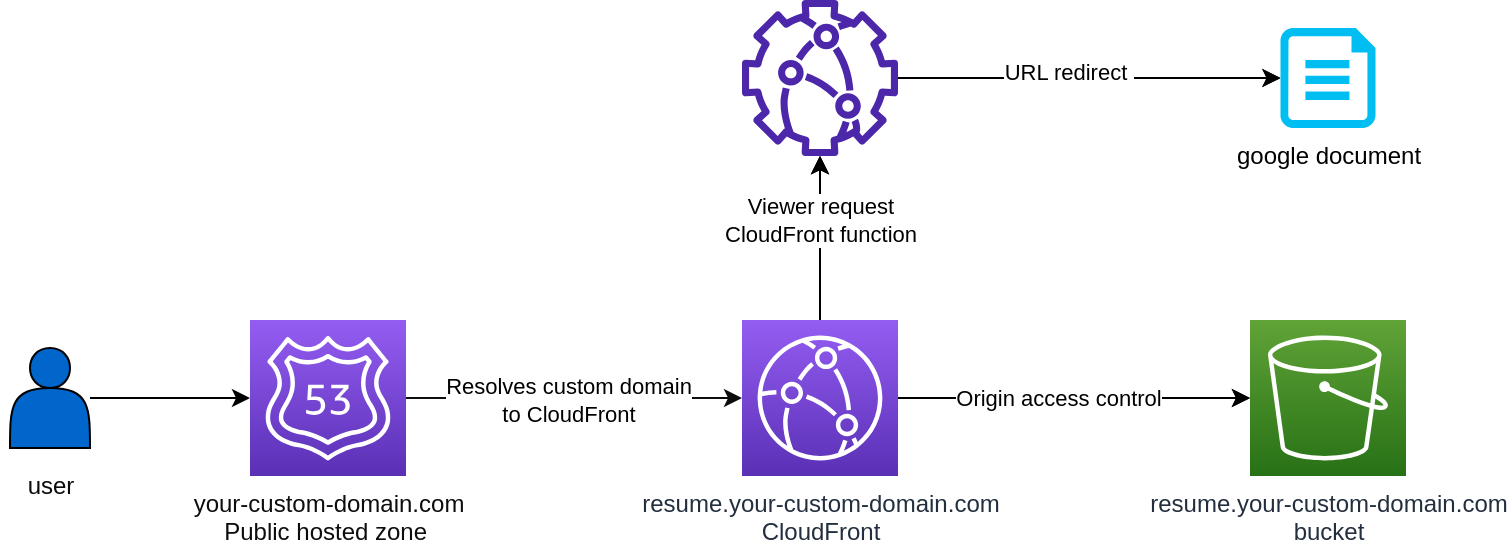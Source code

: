 <mxfile version="21.3.8" type="device">
  <diagram name="Page-1" id="Eb0mYj8FSYBcsdsodvZW">
    <mxGraphModel dx="1080" dy="659" grid="1" gridSize="10" guides="1" tooltips="1" connect="1" arrows="1" fold="1" page="1" pageScale="1" pageWidth="850" pageHeight="1400" background="#ffffff" math="0" shadow="0">
      <root>
        <mxCell id="0" />
        <mxCell id="1" parent="0" />
        <mxCell id="V2SxDoiyGFHVcNPZ2lyA-6" style="edgeStyle=orthogonalEdgeStyle;rounded=0;orthogonalLoop=1;jettySize=auto;html=1;strokeColor=#000000;" edge="1" parent="1" source="V2SxDoiyGFHVcNPZ2lyA-1" target="V2SxDoiyGFHVcNPZ2lyA-5">
          <mxGeometry relative="1" as="geometry" />
        </mxCell>
        <mxCell id="V2SxDoiyGFHVcNPZ2lyA-1" value="" style="shape=actor;whiteSpace=wrap;html=1;fillColor=#0066CC;" vertex="1" parent="1">
          <mxGeometry x="20" y="204" width="40" height="50" as="geometry" />
        </mxCell>
        <mxCell id="V2SxDoiyGFHVcNPZ2lyA-8" style="edgeStyle=orthogonalEdgeStyle;rounded=0;orthogonalLoop=1;jettySize=auto;html=1;" edge="1" parent="1" source="V2SxDoiyGFHVcNPZ2lyA-2" target="V2SxDoiyGFHVcNPZ2lyA-3">
          <mxGeometry relative="1" as="geometry" />
        </mxCell>
        <mxCell id="V2SxDoiyGFHVcNPZ2lyA-9" style="edgeStyle=orthogonalEdgeStyle;rounded=0;orthogonalLoop=1;jettySize=auto;html=1;entryX=0;entryY=0.5;entryDx=0;entryDy=0;entryPerimeter=0;" edge="1" parent="1" source="V2SxDoiyGFHVcNPZ2lyA-2" target="V2SxDoiyGFHVcNPZ2lyA-4">
          <mxGeometry relative="1" as="geometry" />
        </mxCell>
        <mxCell id="V2SxDoiyGFHVcNPZ2lyA-22" style="edgeStyle=orthogonalEdgeStyle;rounded=0;orthogonalLoop=1;jettySize=auto;html=1;strokeColor=#000000;" edge="1" parent="1" source="V2SxDoiyGFHVcNPZ2lyA-2" target="V2SxDoiyGFHVcNPZ2lyA-4">
          <mxGeometry relative="1" as="geometry" />
        </mxCell>
        <mxCell id="V2SxDoiyGFHVcNPZ2lyA-23" value="Origin access control" style="edgeLabel;html=1;align=center;verticalAlign=middle;resizable=0;points=[];" vertex="1" connectable="0" parent="V2SxDoiyGFHVcNPZ2lyA-22">
          <mxGeometry x="-0.094" relative="1" as="geometry">
            <mxPoint as="offset" />
          </mxGeometry>
        </mxCell>
        <mxCell id="V2SxDoiyGFHVcNPZ2lyA-25" value="" style="edgeStyle=orthogonalEdgeStyle;rounded=0;orthogonalLoop=1;jettySize=auto;html=1;" edge="1" parent="1" source="V2SxDoiyGFHVcNPZ2lyA-2" target="V2SxDoiyGFHVcNPZ2lyA-3">
          <mxGeometry relative="1" as="geometry" />
        </mxCell>
        <mxCell id="V2SxDoiyGFHVcNPZ2lyA-26" style="edgeStyle=orthogonalEdgeStyle;rounded=0;orthogonalLoop=1;jettySize=auto;html=1;strokeColor=#000000;" edge="1" parent="1" source="V2SxDoiyGFHVcNPZ2lyA-2" target="V2SxDoiyGFHVcNPZ2lyA-3">
          <mxGeometry relative="1" as="geometry" />
        </mxCell>
        <mxCell id="V2SxDoiyGFHVcNPZ2lyA-27" value="Viewer request&lt;br&gt;CloudFront function" style="edgeLabel;html=1;align=center;verticalAlign=middle;resizable=0;points=[];" vertex="1" connectable="0" parent="V2SxDoiyGFHVcNPZ2lyA-26">
          <mxGeometry x="0.214" relative="1" as="geometry">
            <mxPoint as="offset" />
          </mxGeometry>
        </mxCell>
        <mxCell id="V2SxDoiyGFHVcNPZ2lyA-2" value="resume.your-custom-domain.com&lt;br&gt;CloudFront" style="sketch=0;points=[[0,0,0],[0.25,0,0],[0.5,0,0],[0.75,0,0],[1,0,0],[0,1,0],[0.25,1,0],[0.5,1,0],[0.75,1,0],[1,1,0],[0,0.25,0],[0,0.5,0],[0,0.75,0],[1,0.25,0],[1,0.5,0],[1,0.75,0]];outlineConnect=0;fontColor=#232F3E;gradientColor=#945DF2;gradientDirection=north;fillColor=#5A30B5;strokeColor=#ffffff;dashed=0;verticalLabelPosition=bottom;verticalAlign=top;align=center;html=1;fontSize=12;fontStyle=0;aspect=fixed;shape=mxgraph.aws4.resourceIcon;resIcon=mxgraph.aws4.cloudfront;" vertex="1" parent="1">
          <mxGeometry x="386" y="190" width="78" height="78" as="geometry" />
        </mxCell>
        <mxCell id="V2SxDoiyGFHVcNPZ2lyA-14" style="edgeStyle=orthogonalEdgeStyle;rounded=0;orthogonalLoop=1;jettySize=auto;html=1;entryX=0;entryY=0.5;entryDx=0;entryDy=0;entryPerimeter=0;" edge="1" parent="1" source="V2SxDoiyGFHVcNPZ2lyA-3" target="V2SxDoiyGFHVcNPZ2lyA-13">
          <mxGeometry relative="1" as="geometry" />
        </mxCell>
        <mxCell id="V2SxDoiyGFHVcNPZ2lyA-29" style="edgeStyle=orthogonalEdgeStyle;rounded=0;orthogonalLoop=1;jettySize=auto;html=1;entryX=0;entryY=0.5;entryDx=0;entryDy=0;entryPerimeter=0;strokeColor=#000000;" edge="1" parent="1" source="V2SxDoiyGFHVcNPZ2lyA-3" target="V2SxDoiyGFHVcNPZ2lyA-13">
          <mxGeometry relative="1" as="geometry" />
        </mxCell>
        <mxCell id="V2SxDoiyGFHVcNPZ2lyA-30" value="URL redirect&amp;nbsp;" style="edgeLabel;html=1;align=center;verticalAlign=middle;resizable=0;points=[];" vertex="1" connectable="0" parent="V2SxDoiyGFHVcNPZ2lyA-29">
          <mxGeometry x="-0.114" y="3" relative="1" as="geometry">
            <mxPoint as="offset" />
          </mxGeometry>
        </mxCell>
        <mxCell id="V2SxDoiyGFHVcNPZ2lyA-3" value="" style="sketch=0;outlineConnect=0;fontColor=#232F3E;gradientColor=none;fillColor=#4D27AA;strokeColor=none;dashed=0;verticalLabelPosition=bottom;verticalAlign=top;align=center;html=1;fontSize=12;fontStyle=0;aspect=fixed;pointerEvents=1;shape=mxgraph.aws4.cloudfront_functions;" vertex="1" parent="1">
          <mxGeometry x="386" y="30" width="78" height="78" as="geometry" />
        </mxCell>
        <mxCell id="V2SxDoiyGFHVcNPZ2lyA-4" value="resume.your-custom-domain.com&lt;br&gt;bucket" style="sketch=0;points=[[0,0,0],[0.25,0,0],[0.5,0,0],[0.75,0,0],[1,0,0],[0,1,0],[0.25,1,0],[0.5,1,0],[0.75,1,0],[1,1,0],[0,0.25,0],[0,0.5,0],[0,0.75,0],[1,0.25,0],[1,0.5,0],[1,0.75,0]];outlineConnect=0;fontColor=#232F3E;gradientColor=#60A337;gradientDirection=north;fillColor=#277116;strokeColor=#ffffff;dashed=0;verticalLabelPosition=bottom;verticalAlign=top;align=center;html=1;fontSize=12;fontStyle=0;aspect=fixed;shape=mxgraph.aws4.resourceIcon;resIcon=mxgraph.aws4.s3;" vertex="1" parent="1">
          <mxGeometry x="640" y="190" width="78" height="78" as="geometry" />
        </mxCell>
        <mxCell id="V2SxDoiyGFHVcNPZ2lyA-21" style="edgeStyle=orthogonalEdgeStyle;rounded=0;orthogonalLoop=1;jettySize=auto;html=1;strokeColor=#0d0d0d;" edge="1" parent="1" source="V2SxDoiyGFHVcNPZ2lyA-5" target="V2SxDoiyGFHVcNPZ2lyA-2">
          <mxGeometry relative="1" as="geometry" />
        </mxCell>
        <mxCell id="V2SxDoiyGFHVcNPZ2lyA-24" value="Resolves custom domain &lt;br&gt;to CloudFront" style="edgeLabel;html=1;align=center;verticalAlign=middle;resizable=0;points=[];" vertex="1" connectable="0" parent="V2SxDoiyGFHVcNPZ2lyA-21">
          <mxGeometry x="-0.034" y="-1" relative="1" as="geometry">
            <mxPoint as="offset" />
          </mxGeometry>
        </mxCell>
        <mxCell id="V2SxDoiyGFHVcNPZ2lyA-5" value="&lt;font color=&quot;#0d0d0d&quot;&gt;your-custom-domain.com&lt;/font&gt;&lt;div&gt;&lt;font color=&quot;#0d0d0d&quot;&gt;Public hosted zone&amp;nbsp;&lt;/font&gt;&lt;/div&gt;" style="sketch=0;points=[[0,0,0],[0.25,0,0],[0.5,0,0],[0.75,0,0],[1,0,0],[0,1,0],[0.25,1,0],[0.5,1,0],[0.75,1,0],[1,1,0],[0,0.25,0],[0,0.5,0],[0,0.75,0],[1,0.25,0],[1,0.5,0],[1,0.75,0]];outlineConnect=0;fontColor=#232F3E;gradientColor=#945DF2;gradientDirection=north;fillColor=#5A30B5;strokeColor=#ffffff;dashed=0;verticalLabelPosition=bottom;verticalAlign=top;align=center;html=1;fontSize=12;fontStyle=0;aspect=fixed;shape=mxgraph.aws4.resourceIcon;resIcon=mxgraph.aws4.route_53;" vertex="1" parent="1">
          <mxGeometry x="140" y="190" width="78" height="78" as="geometry" />
        </mxCell>
        <mxCell id="V2SxDoiyGFHVcNPZ2lyA-13" value="&lt;font color=&quot;#000000&quot;&gt;google document&lt;/font&gt;" style="verticalLabelPosition=bottom;html=1;verticalAlign=top;align=center;strokeColor=none;fillColor=#00BEF2;shape=mxgraph.azure.file;pointerEvents=1;" vertex="1" parent="1">
          <mxGeometry x="655.25" y="44" width="47.5" height="50" as="geometry" />
        </mxCell>
        <mxCell id="V2SxDoiyGFHVcNPZ2lyA-17" value="&lt;font color=&quot;#0a0a0a&quot;&gt;user&lt;/font&gt;" style="text;html=1;align=center;verticalAlign=middle;resizable=0;points=[];autosize=1;strokeColor=none;fillColor=none;" vertex="1" parent="1">
          <mxGeometry x="15" y="258" width="50" height="30" as="geometry" />
        </mxCell>
      </root>
    </mxGraphModel>
  </diagram>
</mxfile>
